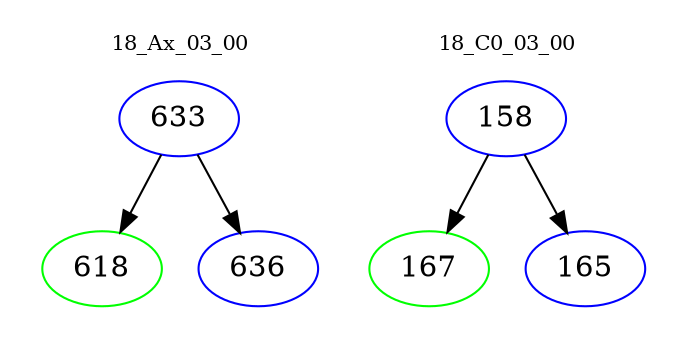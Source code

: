 digraph{
subgraph cluster_0 {
color = white
label = "18_Ax_03_00";
fontsize=10;
T0_633 [label="633", color="blue"]
T0_633 -> T0_618 [color="black"]
T0_618 [label="618", color="green"]
T0_633 -> T0_636 [color="black"]
T0_636 [label="636", color="blue"]
}
subgraph cluster_1 {
color = white
label = "18_C0_03_00";
fontsize=10;
T1_158 [label="158", color="blue"]
T1_158 -> T1_167 [color="black"]
T1_167 [label="167", color="green"]
T1_158 -> T1_165 [color="black"]
T1_165 [label="165", color="blue"]
}
}
